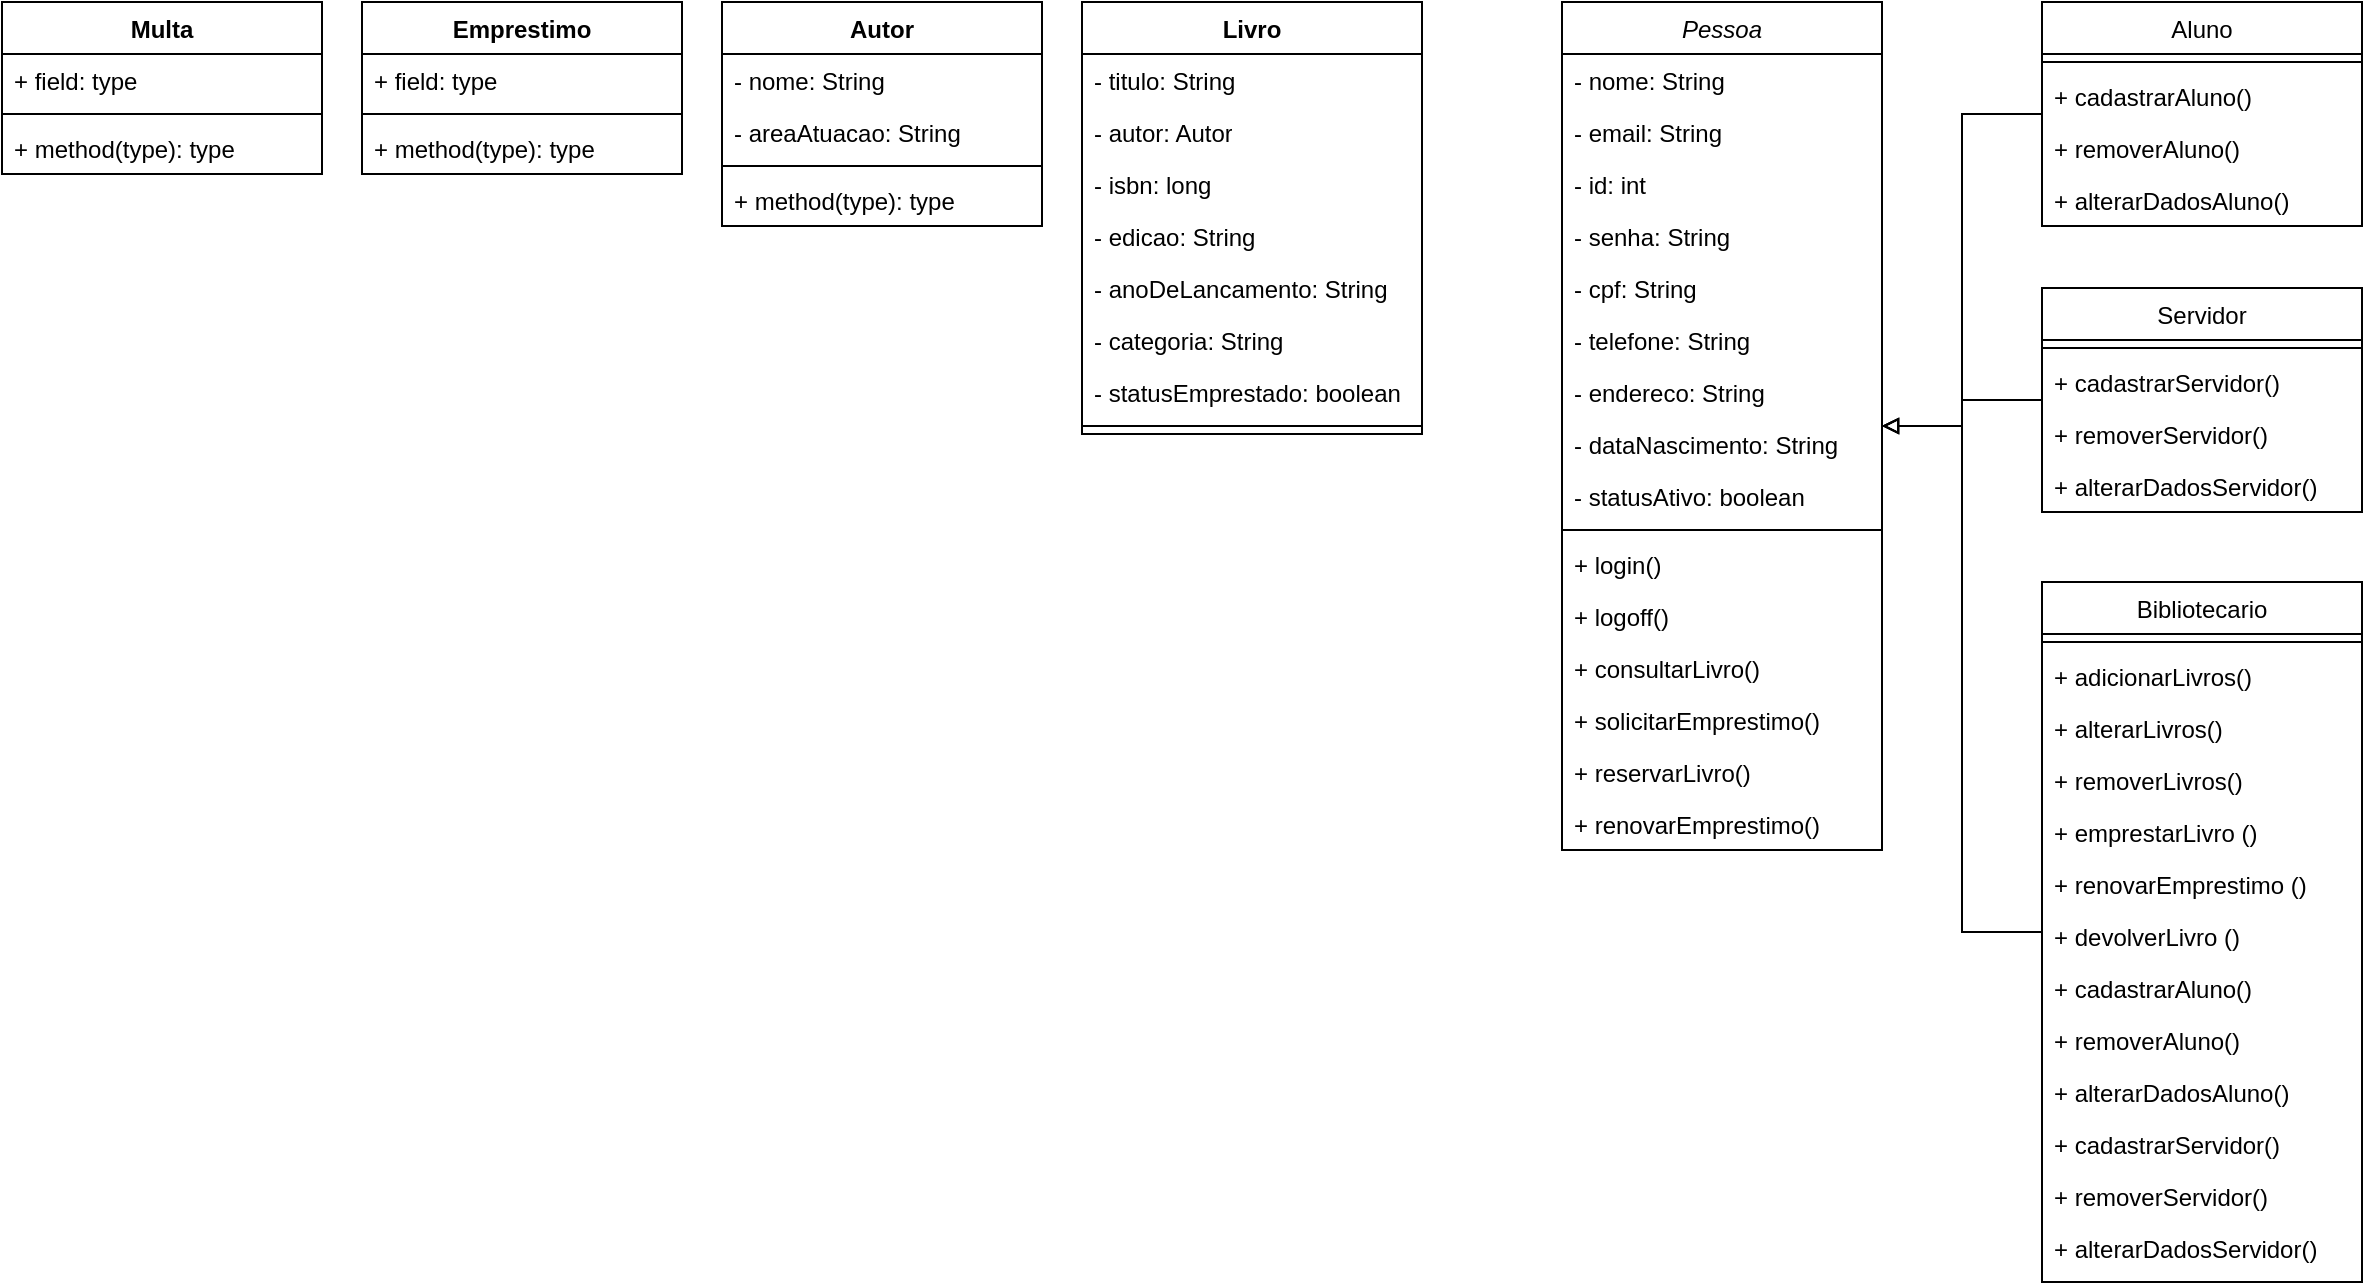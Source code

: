 <mxfile version="22.1.5" type="github">
  <diagram id="C5RBs43oDa-KdzZeNtuy" name="Page-1">
    <mxGraphModel dx="1667" dy="856" grid="1" gridSize="10" guides="1" tooltips="1" connect="1" arrows="1" fold="1" page="1" pageScale="1" pageWidth="827" pageHeight="1169" math="0" shadow="0">
      <root>
        <mxCell id="WIyWlLk6GJQsqaUBKTNV-0" />
        <mxCell id="WIyWlLk6GJQsqaUBKTNV-1" parent="WIyWlLk6GJQsqaUBKTNV-0" />
        <mxCell id="zkfFHV4jXpPFQw0GAbJ--0" value="Pessoa" style="swimlane;fontStyle=2;align=center;verticalAlign=top;childLayout=stackLayout;horizontal=1;startSize=26;horizontalStack=0;resizeParent=1;resizeLast=0;collapsible=1;marginBottom=0;rounded=0;shadow=0;strokeWidth=1;" parent="WIyWlLk6GJQsqaUBKTNV-1" vertex="1">
          <mxGeometry x="240" y="100" width="160" height="424" as="geometry">
            <mxRectangle x="220" y="120" width="160" height="26" as="alternateBounds" />
          </mxGeometry>
        </mxCell>
        <mxCell id="zkfFHV4jXpPFQw0GAbJ--1" value="- nome: String" style="text;align=left;verticalAlign=top;spacingLeft=4;spacingRight=4;overflow=hidden;rotatable=0;points=[[0,0.5],[1,0.5]];portConstraint=eastwest;" parent="zkfFHV4jXpPFQw0GAbJ--0" vertex="1">
          <mxGeometry y="26" width="160" height="26" as="geometry" />
        </mxCell>
        <mxCell id="zkfFHV4jXpPFQw0GAbJ--2" value="- email: String" style="text;align=left;verticalAlign=top;spacingLeft=4;spacingRight=4;overflow=hidden;rotatable=0;points=[[0,0.5],[1,0.5]];portConstraint=eastwest;rounded=0;shadow=0;html=0;" parent="zkfFHV4jXpPFQw0GAbJ--0" vertex="1">
          <mxGeometry y="52" width="160" height="26" as="geometry" />
        </mxCell>
        <mxCell id="zkfFHV4jXpPFQw0GAbJ--3" value="- id: int" style="text;align=left;verticalAlign=top;spacingLeft=4;spacingRight=4;overflow=hidden;rotatable=0;points=[[0,0.5],[1,0.5]];portConstraint=eastwest;rounded=0;shadow=0;html=0;" parent="zkfFHV4jXpPFQw0GAbJ--0" vertex="1">
          <mxGeometry y="78" width="160" height="26" as="geometry" />
        </mxCell>
        <mxCell id="67ZVF2zoTqvElofuS8Fk-3" value="- senha: String" style="text;align=left;verticalAlign=top;spacingLeft=4;spacingRight=4;overflow=hidden;rotatable=0;points=[[0,0.5],[1,0.5]];portConstraint=eastwest;rounded=0;shadow=0;html=0;" vertex="1" parent="zkfFHV4jXpPFQw0GAbJ--0">
          <mxGeometry y="104" width="160" height="26" as="geometry" />
        </mxCell>
        <mxCell id="67ZVF2zoTqvElofuS8Fk-4" value="- cpf: String" style="text;align=left;verticalAlign=top;spacingLeft=4;spacingRight=4;overflow=hidden;rotatable=0;points=[[0,0.5],[1,0.5]];portConstraint=eastwest;rounded=0;shadow=0;html=0;" vertex="1" parent="zkfFHV4jXpPFQw0GAbJ--0">
          <mxGeometry y="130" width="160" height="26" as="geometry" />
        </mxCell>
        <mxCell id="67ZVF2zoTqvElofuS8Fk-5" value="- telefone: String" style="text;align=left;verticalAlign=top;spacingLeft=4;spacingRight=4;overflow=hidden;rotatable=0;points=[[0,0.5],[1,0.5]];portConstraint=eastwest;rounded=0;shadow=0;html=0;" vertex="1" parent="zkfFHV4jXpPFQw0GAbJ--0">
          <mxGeometry y="156" width="160" height="26" as="geometry" />
        </mxCell>
        <mxCell id="67ZVF2zoTqvElofuS8Fk-6" value="- endereco: String" style="text;align=left;verticalAlign=top;spacingLeft=4;spacingRight=4;overflow=hidden;rotatable=0;points=[[0,0.5],[1,0.5]];portConstraint=eastwest;rounded=0;shadow=0;html=0;" vertex="1" parent="zkfFHV4jXpPFQw0GAbJ--0">
          <mxGeometry y="182" width="160" height="26" as="geometry" />
        </mxCell>
        <mxCell id="67ZVF2zoTqvElofuS8Fk-7" value="- dataNascimento: String" style="text;align=left;verticalAlign=top;spacingLeft=4;spacingRight=4;overflow=hidden;rotatable=0;points=[[0,0.5],[1,0.5]];portConstraint=eastwest;rounded=0;shadow=0;html=0;" vertex="1" parent="zkfFHV4jXpPFQw0GAbJ--0">
          <mxGeometry y="208" width="160" height="26" as="geometry" />
        </mxCell>
        <mxCell id="67ZVF2zoTqvElofuS8Fk-8" value="- statusAtivo: boolean" style="text;align=left;verticalAlign=top;spacingLeft=4;spacingRight=4;overflow=hidden;rotatable=0;points=[[0,0.5],[1,0.5]];portConstraint=eastwest;rounded=0;shadow=0;html=0;" vertex="1" parent="zkfFHV4jXpPFQw0GAbJ--0">
          <mxGeometry y="234" width="160" height="26" as="geometry" />
        </mxCell>
        <mxCell id="zkfFHV4jXpPFQw0GAbJ--4" value="" style="line;html=1;strokeWidth=1;align=left;verticalAlign=middle;spacingTop=-1;spacingLeft=3;spacingRight=3;rotatable=0;labelPosition=right;points=[];portConstraint=eastwest;" parent="zkfFHV4jXpPFQw0GAbJ--0" vertex="1">
          <mxGeometry y="260" width="160" height="8" as="geometry" />
        </mxCell>
        <mxCell id="zkfFHV4jXpPFQw0GAbJ--5" value="+ login()" style="text;align=left;verticalAlign=top;spacingLeft=4;spacingRight=4;overflow=hidden;rotatable=0;points=[[0,0.5],[1,0.5]];portConstraint=eastwest;" parent="zkfFHV4jXpPFQw0GAbJ--0" vertex="1">
          <mxGeometry y="268" width="160" height="26" as="geometry" />
        </mxCell>
        <mxCell id="67ZVF2zoTqvElofuS8Fk-9" value="+ logoff()" style="text;align=left;verticalAlign=top;spacingLeft=4;spacingRight=4;overflow=hidden;rotatable=0;points=[[0,0.5],[1,0.5]];portConstraint=eastwest;" vertex="1" parent="zkfFHV4jXpPFQw0GAbJ--0">
          <mxGeometry y="294" width="160" height="26" as="geometry" />
        </mxCell>
        <mxCell id="67ZVF2zoTqvElofuS8Fk-12" value="+ consultarLivro()" style="text;align=left;verticalAlign=top;spacingLeft=4;spacingRight=4;overflow=hidden;rotatable=0;points=[[0,0.5],[1,0.5]];portConstraint=eastwest;" vertex="1" parent="zkfFHV4jXpPFQw0GAbJ--0">
          <mxGeometry y="320" width="160" height="26" as="geometry" />
        </mxCell>
        <mxCell id="67ZVF2zoTqvElofuS8Fk-10" value="+ solicitarEmprestimo()" style="text;align=left;verticalAlign=top;spacingLeft=4;spacingRight=4;overflow=hidden;rotatable=0;points=[[0,0.5],[1,0.5]];portConstraint=eastwest;" vertex="1" parent="zkfFHV4jXpPFQw0GAbJ--0">
          <mxGeometry y="346" width="160" height="26" as="geometry" />
        </mxCell>
        <mxCell id="67ZVF2zoTqvElofuS8Fk-11" value="+ reservarLivro()" style="text;align=left;verticalAlign=top;spacingLeft=4;spacingRight=4;overflow=hidden;rotatable=0;points=[[0,0.5],[1,0.5]];portConstraint=eastwest;" vertex="1" parent="zkfFHV4jXpPFQw0GAbJ--0">
          <mxGeometry y="372" width="160" height="26" as="geometry" />
        </mxCell>
        <mxCell id="67ZVF2zoTqvElofuS8Fk-66" value="+ renovarEmprestimo()" style="text;align=left;verticalAlign=top;spacingLeft=4;spacingRight=4;overflow=hidden;rotatable=0;points=[[0,0.5],[1,0.5]];portConstraint=eastwest;" vertex="1" parent="zkfFHV4jXpPFQw0GAbJ--0">
          <mxGeometry y="398" width="160" height="26" as="geometry" />
        </mxCell>
        <mxCell id="67ZVF2zoTqvElofuS8Fk-42" style="edgeStyle=orthogonalEdgeStyle;rounded=0;orthogonalLoop=1;jettySize=auto;html=1;endArrow=block;endFill=0;" edge="1" parent="WIyWlLk6GJQsqaUBKTNV-1" source="67ZVF2zoTqvElofuS8Fk-18" target="zkfFHV4jXpPFQw0GAbJ--0">
          <mxGeometry relative="1" as="geometry" />
        </mxCell>
        <mxCell id="67ZVF2zoTqvElofuS8Fk-18" value="Aluno" style="swimlane;fontStyle=0;align=center;verticalAlign=top;childLayout=stackLayout;horizontal=1;startSize=26;horizontalStack=0;resizeParent=1;resizeLast=0;collapsible=1;marginBottom=0;rounded=0;shadow=0;strokeWidth=1;" vertex="1" parent="WIyWlLk6GJQsqaUBKTNV-1">
          <mxGeometry x="480" y="100" width="160" height="112" as="geometry">
            <mxRectangle x="220" y="120" width="160" height="26" as="alternateBounds" />
          </mxGeometry>
        </mxCell>
        <mxCell id="67ZVF2zoTqvElofuS8Fk-28" value="" style="line;html=1;strokeWidth=1;align=left;verticalAlign=middle;spacingTop=-1;spacingLeft=3;spacingRight=3;rotatable=0;labelPosition=right;points=[];portConstraint=eastwest;" vertex="1" parent="67ZVF2zoTqvElofuS8Fk-18">
          <mxGeometry y="26" width="160" height="8" as="geometry" />
        </mxCell>
        <mxCell id="67ZVF2zoTqvElofuS8Fk-31" value="+ cadastrarAluno()" style="text;align=left;verticalAlign=top;spacingLeft=4;spacingRight=4;overflow=hidden;rotatable=0;points=[[0,0.5],[1,0.5]];portConstraint=eastwest;" vertex="1" parent="67ZVF2zoTqvElofuS8Fk-18">
          <mxGeometry y="34" width="160" height="26" as="geometry" />
        </mxCell>
        <mxCell id="67ZVF2zoTqvElofuS8Fk-32" value="+ removerAluno()" style="text;align=left;verticalAlign=top;spacingLeft=4;spacingRight=4;overflow=hidden;rotatable=0;points=[[0,0.5],[1,0.5]];portConstraint=eastwest;" vertex="1" parent="67ZVF2zoTqvElofuS8Fk-18">
          <mxGeometry y="60" width="160" height="26" as="geometry" />
        </mxCell>
        <mxCell id="67ZVF2zoTqvElofuS8Fk-33" value="+ alterarDadosAluno()" style="text;align=left;verticalAlign=top;spacingLeft=4;spacingRight=4;overflow=hidden;rotatable=0;points=[[0,0.5],[1,0.5]];portConstraint=eastwest;" vertex="1" parent="67ZVF2zoTqvElofuS8Fk-18">
          <mxGeometry y="86" width="160" height="26" as="geometry" />
        </mxCell>
        <mxCell id="67ZVF2zoTqvElofuS8Fk-48" style="edgeStyle=orthogonalEdgeStyle;rounded=0;orthogonalLoop=1;jettySize=auto;html=1;endArrow=block;endFill=0;" edge="1" parent="WIyWlLk6GJQsqaUBKTNV-1" source="67ZVF2zoTqvElofuS8Fk-43" target="zkfFHV4jXpPFQw0GAbJ--0">
          <mxGeometry relative="1" as="geometry" />
        </mxCell>
        <mxCell id="67ZVF2zoTqvElofuS8Fk-43" value="Servidor" style="swimlane;fontStyle=0;align=center;verticalAlign=top;childLayout=stackLayout;horizontal=1;startSize=26;horizontalStack=0;resizeParent=1;resizeLast=0;collapsible=1;marginBottom=0;rounded=0;shadow=0;strokeWidth=1;" vertex="1" parent="WIyWlLk6GJQsqaUBKTNV-1">
          <mxGeometry x="480" y="243" width="160" height="112" as="geometry">
            <mxRectangle x="220" y="120" width="160" height="26" as="alternateBounds" />
          </mxGeometry>
        </mxCell>
        <mxCell id="67ZVF2zoTqvElofuS8Fk-44" value="" style="line;html=1;strokeWidth=1;align=left;verticalAlign=middle;spacingTop=-1;spacingLeft=3;spacingRight=3;rotatable=0;labelPosition=right;points=[];portConstraint=eastwest;" vertex="1" parent="67ZVF2zoTqvElofuS8Fk-43">
          <mxGeometry y="26" width="160" height="8" as="geometry" />
        </mxCell>
        <mxCell id="67ZVF2zoTqvElofuS8Fk-45" value="+ cadastrarServidor()" style="text;align=left;verticalAlign=top;spacingLeft=4;spacingRight=4;overflow=hidden;rotatable=0;points=[[0,0.5],[1,0.5]];portConstraint=eastwest;" vertex="1" parent="67ZVF2zoTqvElofuS8Fk-43">
          <mxGeometry y="34" width="160" height="26" as="geometry" />
        </mxCell>
        <mxCell id="67ZVF2zoTqvElofuS8Fk-46" value="+ removerServidor()" style="text;align=left;verticalAlign=top;spacingLeft=4;spacingRight=4;overflow=hidden;rotatable=0;points=[[0,0.5],[1,0.5]];portConstraint=eastwest;" vertex="1" parent="67ZVF2zoTqvElofuS8Fk-43">
          <mxGeometry y="60" width="160" height="26" as="geometry" />
        </mxCell>
        <mxCell id="67ZVF2zoTqvElofuS8Fk-47" value="+ alterarDadosServidor()" style="text;align=left;verticalAlign=top;spacingLeft=4;spacingRight=4;overflow=hidden;rotatable=0;points=[[0,0.5],[1,0.5]];portConstraint=eastwest;" vertex="1" parent="67ZVF2zoTqvElofuS8Fk-43">
          <mxGeometry y="86" width="160" height="26" as="geometry" />
        </mxCell>
        <mxCell id="67ZVF2zoTqvElofuS8Fk-57" style="edgeStyle=orthogonalEdgeStyle;rounded=0;orthogonalLoop=1;jettySize=auto;html=1;endArrow=block;endFill=0;" edge="1" parent="WIyWlLk6GJQsqaUBKTNV-1" source="67ZVF2zoTqvElofuS8Fk-49" target="zkfFHV4jXpPFQw0GAbJ--0">
          <mxGeometry relative="1" as="geometry" />
        </mxCell>
        <mxCell id="67ZVF2zoTqvElofuS8Fk-49" value="Bibliotecario" style="swimlane;fontStyle=0;align=center;verticalAlign=top;childLayout=stackLayout;horizontal=1;startSize=26;horizontalStack=0;resizeParent=1;resizeLast=0;collapsible=1;marginBottom=0;rounded=0;shadow=0;strokeWidth=1;" vertex="1" parent="WIyWlLk6GJQsqaUBKTNV-1">
          <mxGeometry x="480" y="390" width="160" height="350" as="geometry">
            <mxRectangle x="220" y="120" width="160" height="26" as="alternateBounds" />
          </mxGeometry>
        </mxCell>
        <mxCell id="67ZVF2zoTqvElofuS8Fk-50" value="" style="line;html=1;strokeWidth=1;align=left;verticalAlign=middle;spacingTop=-1;spacingLeft=3;spacingRight=3;rotatable=0;labelPosition=right;points=[];portConstraint=eastwest;" vertex="1" parent="67ZVF2zoTqvElofuS8Fk-49">
          <mxGeometry y="26" width="160" height="8" as="geometry" />
        </mxCell>
        <mxCell id="67ZVF2zoTqvElofuS8Fk-51" value="+ adicionarLivros()" style="text;align=left;verticalAlign=top;spacingLeft=4;spacingRight=4;overflow=hidden;rotatable=0;points=[[0,0.5],[1,0.5]];portConstraint=eastwest;" vertex="1" parent="67ZVF2zoTqvElofuS8Fk-49">
          <mxGeometry y="34" width="160" height="26" as="geometry" />
        </mxCell>
        <mxCell id="67ZVF2zoTqvElofuS8Fk-61" value="+ alterarLivros()" style="text;align=left;verticalAlign=top;spacingLeft=4;spacingRight=4;overflow=hidden;rotatable=0;points=[[0,0.5],[1,0.5]];portConstraint=eastwest;" vertex="1" parent="67ZVF2zoTqvElofuS8Fk-49">
          <mxGeometry y="60" width="160" height="26" as="geometry" />
        </mxCell>
        <mxCell id="67ZVF2zoTqvElofuS8Fk-62" value="+ removerLivros()" style="text;align=left;verticalAlign=top;spacingLeft=4;spacingRight=4;overflow=hidden;rotatable=0;points=[[0,0.5],[1,0.5]];portConstraint=eastwest;" vertex="1" parent="67ZVF2zoTqvElofuS8Fk-49">
          <mxGeometry y="86" width="160" height="26" as="geometry" />
        </mxCell>
        <mxCell id="67ZVF2zoTqvElofuS8Fk-67" value="+ emprestarLivro ()" style="text;align=left;verticalAlign=top;spacingLeft=4;spacingRight=4;overflow=hidden;rotatable=0;points=[[0,0.5],[1,0.5]];portConstraint=eastwest;" vertex="1" parent="67ZVF2zoTqvElofuS8Fk-49">
          <mxGeometry y="112" width="160" height="26" as="geometry" />
        </mxCell>
        <mxCell id="67ZVF2zoTqvElofuS8Fk-68" value="+ renovarEmprestimo ()" style="text;align=left;verticalAlign=top;spacingLeft=4;spacingRight=4;overflow=hidden;rotatable=0;points=[[0,0.5],[1,0.5]];portConstraint=eastwest;" vertex="1" parent="67ZVF2zoTqvElofuS8Fk-49">
          <mxGeometry y="138" width="160" height="26" as="geometry" />
        </mxCell>
        <mxCell id="67ZVF2zoTqvElofuS8Fk-69" value="+ devolverLivro ()" style="text;align=left;verticalAlign=top;spacingLeft=4;spacingRight=4;overflow=hidden;rotatable=0;points=[[0,0.5],[1,0.5]];portConstraint=eastwest;" vertex="1" parent="67ZVF2zoTqvElofuS8Fk-49">
          <mxGeometry y="164" width="160" height="26" as="geometry" />
        </mxCell>
        <mxCell id="67ZVF2zoTqvElofuS8Fk-60" value="+ cadastrarAluno()" style="text;align=left;verticalAlign=top;spacingLeft=4;spacingRight=4;overflow=hidden;rotatable=0;points=[[0,0.5],[1,0.5]];portConstraint=eastwest;" vertex="1" parent="67ZVF2zoTqvElofuS8Fk-49">
          <mxGeometry y="190" width="160" height="26" as="geometry" />
        </mxCell>
        <mxCell id="67ZVF2zoTqvElofuS8Fk-52" value="+ removerAluno()" style="text;align=left;verticalAlign=top;spacingLeft=4;spacingRight=4;overflow=hidden;rotatable=0;points=[[0,0.5],[1,0.5]];portConstraint=eastwest;" vertex="1" parent="67ZVF2zoTqvElofuS8Fk-49">
          <mxGeometry y="216" width="160" height="26" as="geometry" />
        </mxCell>
        <mxCell id="67ZVF2zoTqvElofuS8Fk-53" value="+ alterarDadosAluno()" style="text;align=left;verticalAlign=top;spacingLeft=4;spacingRight=4;overflow=hidden;rotatable=0;points=[[0,0.5],[1,0.5]];portConstraint=eastwest;" vertex="1" parent="67ZVF2zoTqvElofuS8Fk-49">
          <mxGeometry y="242" width="160" height="26" as="geometry" />
        </mxCell>
        <mxCell id="67ZVF2zoTqvElofuS8Fk-54" value="+ cadastrarServidor()" style="text;align=left;verticalAlign=top;spacingLeft=4;spacingRight=4;overflow=hidden;rotatable=0;points=[[0,0.5],[1,0.5]];portConstraint=eastwest;" vertex="1" parent="67ZVF2zoTqvElofuS8Fk-49">
          <mxGeometry y="268" width="160" height="26" as="geometry" />
        </mxCell>
        <mxCell id="67ZVF2zoTqvElofuS8Fk-55" value="+ removerServidor()" style="text;align=left;verticalAlign=top;spacingLeft=4;spacingRight=4;overflow=hidden;rotatable=0;points=[[0,0.5],[1,0.5]];portConstraint=eastwest;" vertex="1" parent="67ZVF2zoTqvElofuS8Fk-49">
          <mxGeometry y="294" width="160" height="26" as="geometry" />
        </mxCell>
        <mxCell id="67ZVF2zoTqvElofuS8Fk-56" value="+ alterarDadosServidor()" style="text;align=left;verticalAlign=top;spacingLeft=4;spacingRight=4;overflow=hidden;rotatable=0;points=[[0,0.5],[1,0.5]];portConstraint=eastwest;" vertex="1" parent="67ZVF2zoTqvElofuS8Fk-49">
          <mxGeometry y="320" width="160" height="26" as="geometry" />
        </mxCell>
        <mxCell id="67ZVF2zoTqvElofuS8Fk-70" value="Livro" style="swimlane;fontStyle=1;align=center;verticalAlign=top;childLayout=stackLayout;horizontal=1;startSize=26;horizontalStack=0;resizeParent=1;resizeParentMax=0;resizeLast=0;collapsible=1;marginBottom=0;whiteSpace=wrap;html=1;" vertex="1" parent="WIyWlLk6GJQsqaUBKTNV-1">
          <mxGeometry y="100" width="170" height="216" as="geometry" />
        </mxCell>
        <mxCell id="67ZVF2zoTqvElofuS8Fk-71" value="- titulo: String" style="text;strokeColor=none;fillColor=none;align=left;verticalAlign=top;spacingLeft=4;spacingRight=4;overflow=hidden;rotatable=0;points=[[0,0.5],[1,0.5]];portConstraint=eastwest;whiteSpace=wrap;html=1;" vertex="1" parent="67ZVF2zoTqvElofuS8Fk-70">
          <mxGeometry y="26" width="170" height="26" as="geometry" />
        </mxCell>
        <mxCell id="67ZVF2zoTqvElofuS8Fk-87" value="-&amp;nbsp;autor: Autor" style="text;strokeColor=none;fillColor=none;align=left;verticalAlign=top;spacingLeft=4;spacingRight=4;overflow=hidden;rotatable=0;points=[[0,0.5],[1,0.5]];portConstraint=eastwest;whiteSpace=wrap;html=1;" vertex="1" parent="67ZVF2zoTqvElofuS8Fk-70">
          <mxGeometry y="52" width="170" height="26" as="geometry" />
        </mxCell>
        <mxCell id="67ZVF2zoTqvElofuS8Fk-90" value="- isbn: long" style="text;strokeColor=none;fillColor=none;align=left;verticalAlign=top;spacingLeft=4;spacingRight=4;overflow=hidden;rotatable=0;points=[[0,0.5],[1,0.5]];portConstraint=eastwest;whiteSpace=wrap;html=1;" vertex="1" parent="67ZVF2zoTqvElofuS8Fk-70">
          <mxGeometry y="78" width="170" height="26" as="geometry" />
        </mxCell>
        <mxCell id="67ZVF2zoTqvElofuS8Fk-96" value="- edicao: String" style="text;strokeColor=none;fillColor=none;align=left;verticalAlign=top;spacingLeft=4;spacingRight=4;overflow=hidden;rotatable=0;points=[[0,0.5],[1,0.5]];portConstraint=eastwest;whiteSpace=wrap;html=1;" vertex="1" parent="67ZVF2zoTqvElofuS8Fk-70">
          <mxGeometry y="104" width="170" height="26" as="geometry" />
        </mxCell>
        <mxCell id="67ZVF2zoTqvElofuS8Fk-97" value="- anoDeLancamento: String" style="text;strokeColor=none;fillColor=none;align=left;verticalAlign=top;spacingLeft=4;spacingRight=4;overflow=hidden;rotatable=0;points=[[0,0.5],[1,0.5]];portConstraint=eastwest;whiteSpace=wrap;html=1;" vertex="1" parent="67ZVF2zoTqvElofuS8Fk-70">
          <mxGeometry y="130" width="170" height="26" as="geometry" />
        </mxCell>
        <mxCell id="67ZVF2zoTqvElofuS8Fk-99" value="- categoria: String" style="text;strokeColor=none;fillColor=none;align=left;verticalAlign=top;spacingLeft=4;spacingRight=4;overflow=hidden;rotatable=0;points=[[0,0.5],[1,0.5]];portConstraint=eastwest;whiteSpace=wrap;html=1;" vertex="1" parent="67ZVF2zoTqvElofuS8Fk-70">
          <mxGeometry y="156" width="170" height="26" as="geometry" />
        </mxCell>
        <mxCell id="67ZVF2zoTqvElofuS8Fk-100" value="- statusEmprestado: boolean" style="text;strokeColor=none;fillColor=none;align=left;verticalAlign=top;spacingLeft=4;spacingRight=4;overflow=hidden;rotatable=0;points=[[0,0.5],[1,0.5]];portConstraint=eastwest;whiteSpace=wrap;html=1;" vertex="1" parent="67ZVF2zoTqvElofuS8Fk-70">
          <mxGeometry y="182" width="170" height="26" as="geometry" />
        </mxCell>
        <mxCell id="67ZVF2zoTqvElofuS8Fk-72" value="" style="line;strokeWidth=1;fillColor=none;align=left;verticalAlign=middle;spacingTop=-1;spacingLeft=3;spacingRight=3;rotatable=0;labelPosition=right;points=[];portConstraint=eastwest;strokeColor=inherit;" vertex="1" parent="67ZVF2zoTqvElofuS8Fk-70">
          <mxGeometry y="208" width="170" height="8" as="geometry" />
        </mxCell>
        <mxCell id="67ZVF2zoTqvElofuS8Fk-74" value="Autor" style="swimlane;fontStyle=1;align=center;verticalAlign=top;childLayout=stackLayout;horizontal=1;startSize=26;horizontalStack=0;resizeParent=1;resizeParentMax=0;resizeLast=0;collapsible=1;marginBottom=0;whiteSpace=wrap;html=1;" vertex="1" parent="WIyWlLk6GJQsqaUBKTNV-1">
          <mxGeometry x="-180" y="100" width="160" height="112" as="geometry" />
        </mxCell>
        <mxCell id="67ZVF2zoTqvElofuS8Fk-75" value="- nome: String" style="text;strokeColor=none;fillColor=none;align=left;verticalAlign=top;spacingLeft=4;spacingRight=4;overflow=hidden;rotatable=0;points=[[0,0.5],[1,0.5]];portConstraint=eastwest;whiteSpace=wrap;html=1;" vertex="1" parent="67ZVF2zoTqvElofuS8Fk-74">
          <mxGeometry y="26" width="160" height="26" as="geometry" />
        </mxCell>
        <mxCell id="67ZVF2zoTqvElofuS8Fk-101" value="- areaAtuacao: String" style="text;strokeColor=none;fillColor=none;align=left;verticalAlign=top;spacingLeft=4;spacingRight=4;overflow=hidden;rotatable=0;points=[[0,0.5],[1,0.5]];portConstraint=eastwest;whiteSpace=wrap;html=1;" vertex="1" parent="67ZVF2zoTqvElofuS8Fk-74">
          <mxGeometry y="52" width="160" height="26" as="geometry" />
        </mxCell>
        <mxCell id="67ZVF2zoTqvElofuS8Fk-76" value="" style="line;strokeWidth=1;fillColor=none;align=left;verticalAlign=middle;spacingTop=-1;spacingLeft=3;spacingRight=3;rotatable=0;labelPosition=right;points=[];portConstraint=eastwest;strokeColor=inherit;" vertex="1" parent="67ZVF2zoTqvElofuS8Fk-74">
          <mxGeometry y="78" width="160" height="8" as="geometry" />
        </mxCell>
        <mxCell id="67ZVF2zoTqvElofuS8Fk-77" value="+ method(type): type" style="text;strokeColor=none;fillColor=none;align=left;verticalAlign=top;spacingLeft=4;spacingRight=4;overflow=hidden;rotatable=0;points=[[0,0.5],[1,0.5]];portConstraint=eastwest;whiteSpace=wrap;html=1;" vertex="1" parent="67ZVF2zoTqvElofuS8Fk-74">
          <mxGeometry y="86" width="160" height="26" as="geometry" />
        </mxCell>
        <mxCell id="67ZVF2zoTqvElofuS8Fk-78" value="Emprestimo" style="swimlane;fontStyle=1;align=center;verticalAlign=top;childLayout=stackLayout;horizontal=1;startSize=26;horizontalStack=0;resizeParent=1;resizeParentMax=0;resizeLast=0;collapsible=1;marginBottom=0;whiteSpace=wrap;html=1;" vertex="1" parent="WIyWlLk6GJQsqaUBKTNV-1">
          <mxGeometry x="-360" y="100" width="160" height="86" as="geometry" />
        </mxCell>
        <mxCell id="67ZVF2zoTqvElofuS8Fk-79" value="+ field: type" style="text;strokeColor=none;fillColor=none;align=left;verticalAlign=top;spacingLeft=4;spacingRight=4;overflow=hidden;rotatable=0;points=[[0,0.5],[1,0.5]];portConstraint=eastwest;whiteSpace=wrap;html=1;" vertex="1" parent="67ZVF2zoTqvElofuS8Fk-78">
          <mxGeometry y="26" width="160" height="26" as="geometry" />
        </mxCell>
        <mxCell id="67ZVF2zoTqvElofuS8Fk-80" value="" style="line;strokeWidth=1;fillColor=none;align=left;verticalAlign=middle;spacingTop=-1;spacingLeft=3;spacingRight=3;rotatable=0;labelPosition=right;points=[];portConstraint=eastwest;strokeColor=inherit;" vertex="1" parent="67ZVF2zoTqvElofuS8Fk-78">
          <mxGeometry y="52" width="160" height="8" as="geometry" />
        </mxCell>
        <mxCell id="67ZVF2zoTqvElofuS8Fk-81" value="+ method(type): type" style="text;strokeColor=none;fillColor=none;align=left;verticalAlign=top;spacingLeft=4;spacingRight=4;overflow=hidden;rotatable=0;points=[[0,0.5],[1,0.5]];portConstraint=eastwest;whiteSpace=wrap;html=1;" vertex="1" parent="67ZVF2zoTqvElofuS8Fk-78">
          <mxGeometry y="60" width="160" height="26" as="geometry" />
        </mxCell>
        <mxCell id="67ZVF2zoTqvElofuS8Fk-82" value="Multa" style="swimlane;fontStyle=1;align=center;verticalAlign=top;childLayout=stackLayout;horizontal=1;startSize=26;horizontalStack=0;resizeParent=1;resizeParentMax=0;resizeLast=0;collapsible=1;marginBottom=0;whiteSpace=wrap;html=1;" vertex="1" parent="WIyWlLk6GJQsqaUBKTNV-1">
          <mxGeometry x="-540" y="100" width="160" height="86" as="geometry" />
        </mxCell>
        <mxCell id="67ZVF2zoTqvElofuS8Fk-83" value="+ field: type" style="text;strokeColor=none;fillColor=none;align=left;verticalAlign=top;spacingLeft=4;spacingRight=4;overflow=hidden;rotatable=0;points=[[0,0.5],[1,0.5]];portConstraint=eastwest;whiteSpace=wrap;html=1;" vertex="1" parent="67ZVF2zoTqvElofuS8Fk-82">
          <mxGeometry y="26" width="160" height="26" as="geometry" />
        </mxCell>
        <mxCell id="67ZVF2zoTqvElofuS8Fk-84" value="" style="line;strokeWidth=1;fillColor=none;align=left;verticalAlign=middle;spacingTop=-1;spacingLeft=3;spacingRight=3;rotatable=0;labelPosition=right;points=[];portConstraint=eastwest;strokeColor=inherit;" vertex="1" parent="67ZVF2zoTqvElofuS8Fk-82">
          <mxGeometry y="52" width="160" height="8" as="geometry" />
        </mxCell>
        <mxCell id="67ZVF2zoTqvElofuS8Fk-85" value="+ method(type): type" style="text;strokeColor=none;fillColor=none;align=left;verticalAlign=top;spacingLeft=4;spacingRight=4;overflow=hidden;rotatable=0;points=[[0,0.5],[1,0.5]];portConstraint=eastwest;whiteSpace=wrap;html=1;" vertex="1" parent="67ZVF2zoTqvElofuS8Fk-82">
          <mxGeometry y="60" width="160" height="26" as="geometry" />
        </mxCell>
      </root>
    </mxGraphModel>
  </diagram>
</mxfile>
